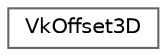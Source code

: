digraph "类继承关系图"
{
 // LATEX_PDF_SIZE
  bgcolor="transparent";
  edge [fontname=Helvetica,fontsize=10,labelfontname=Helvetica,labelfontsize=10];
  node [fontname=Helvetica,fontsize=10,shape=box,height=0.2,width=0.4];
  rankdir="LR";
  Node0 [id="Node000000",label="VkOffset3D",height=0.2,width=0.4,color="grey40", fillcolor="white", style="filled",URL="$struct_vk_offset3_d.html",tooltip=" "];
}
